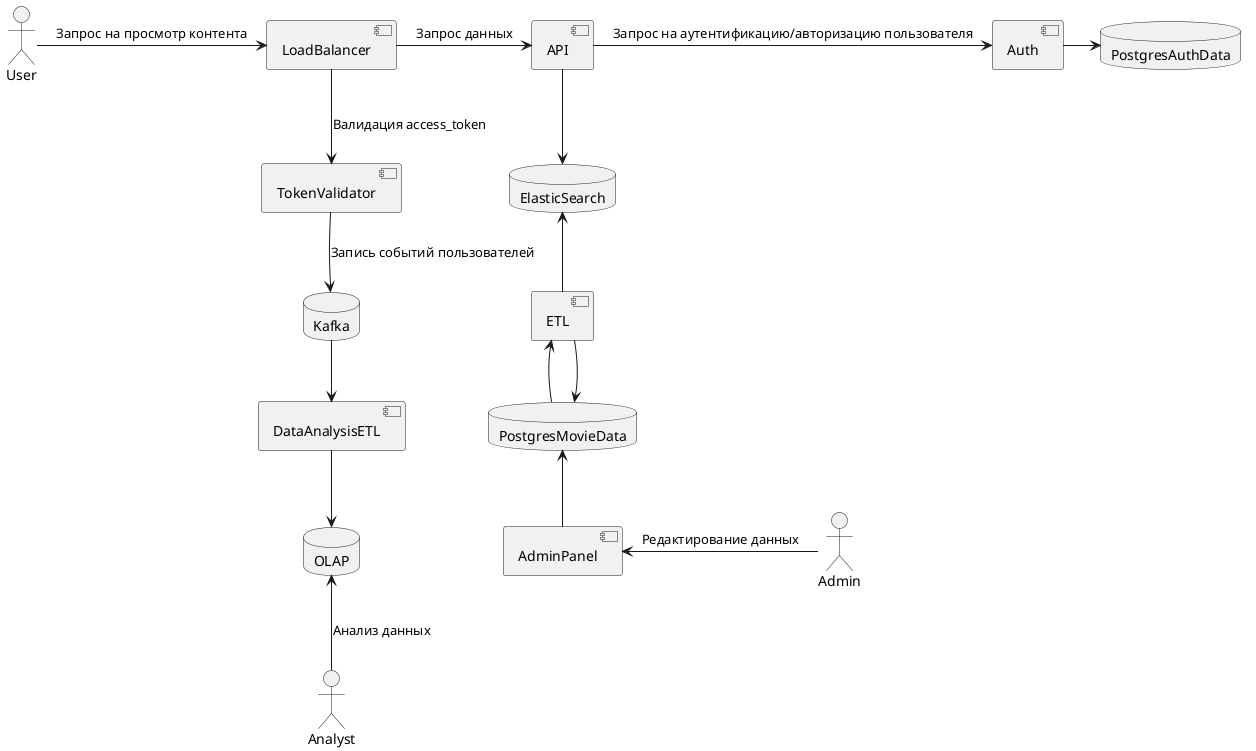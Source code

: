 @startuml

skinparam componentStyle uml2
actor User
actor Analyst
actor Admin
database PostgresMovieData
database PostgresAuthData
database ElasticSearch
database OLAP
database Kafka
component AdminPanel
component LoadBalancer
component TokenValidator
component API
component Auth
component ETL
component DataAnalysisETL

User -right-> LoadBalancer: Запрос на просмотр контента
LoadBalancer -right-> API: Запрос данных
API -right-> Auth: Запрос на аутентификацию/авторизацию пользователя
LoadBalancer -down-> TokenValidator: Валидация access_token
TokenValidator -down-> Kafka: Запись событий пользователей
Kafka -down-> DataAnalysisETL
DataAnalysisETL -down-> OLAP
Analyst -up-> OLAP: Анализ данных
API -down-> ElasticSearch
Auth -right-> PostgresAuthData
PostgresMovieData -up-> ETL
ETL -down-> PostgresMovieData
ETL -up-> ElasticSearch
Admin -left-> AdminPanel: Редактирование данных
AdminPanel -up-> PostgresMovieData

@enduml